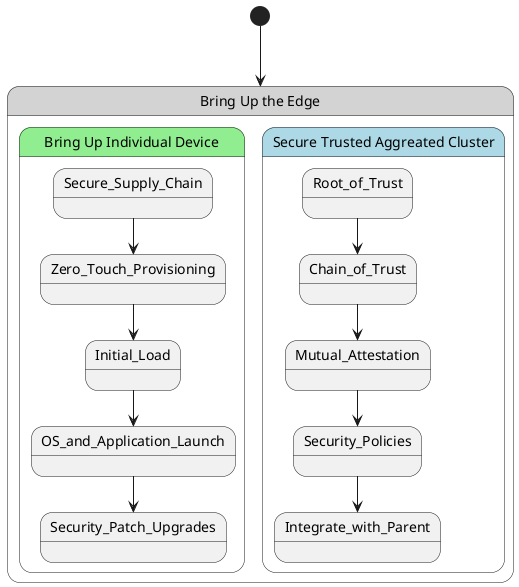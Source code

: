 @startuml

[*] --> BUE

state "Bring Up the Edge" as BUE #lightgray {
  state "Bring Up Individual Device" as BUID #lightgreen {
    Secure_Supply_Chain --> Zero_Touch_Provisioning
    Zero_Touch_Provisioning --> Initial_Load
    Initial_Load --> OS_and_Application_Launch
    OS_and_Application_Launch --> Security_Patch_Upgrades
  }
  state "Secure Trusted Aggreated Cluster" as STAC  #lightblue {
    Root_of_Trust --> Chain_of_Trust
    Chain_of_Trust --> Mutual_Attestation
    Mutual_Attestation --> Security_Policies
    Security_Policies --> Integrate_with_Parent
  }
}

@enduml

